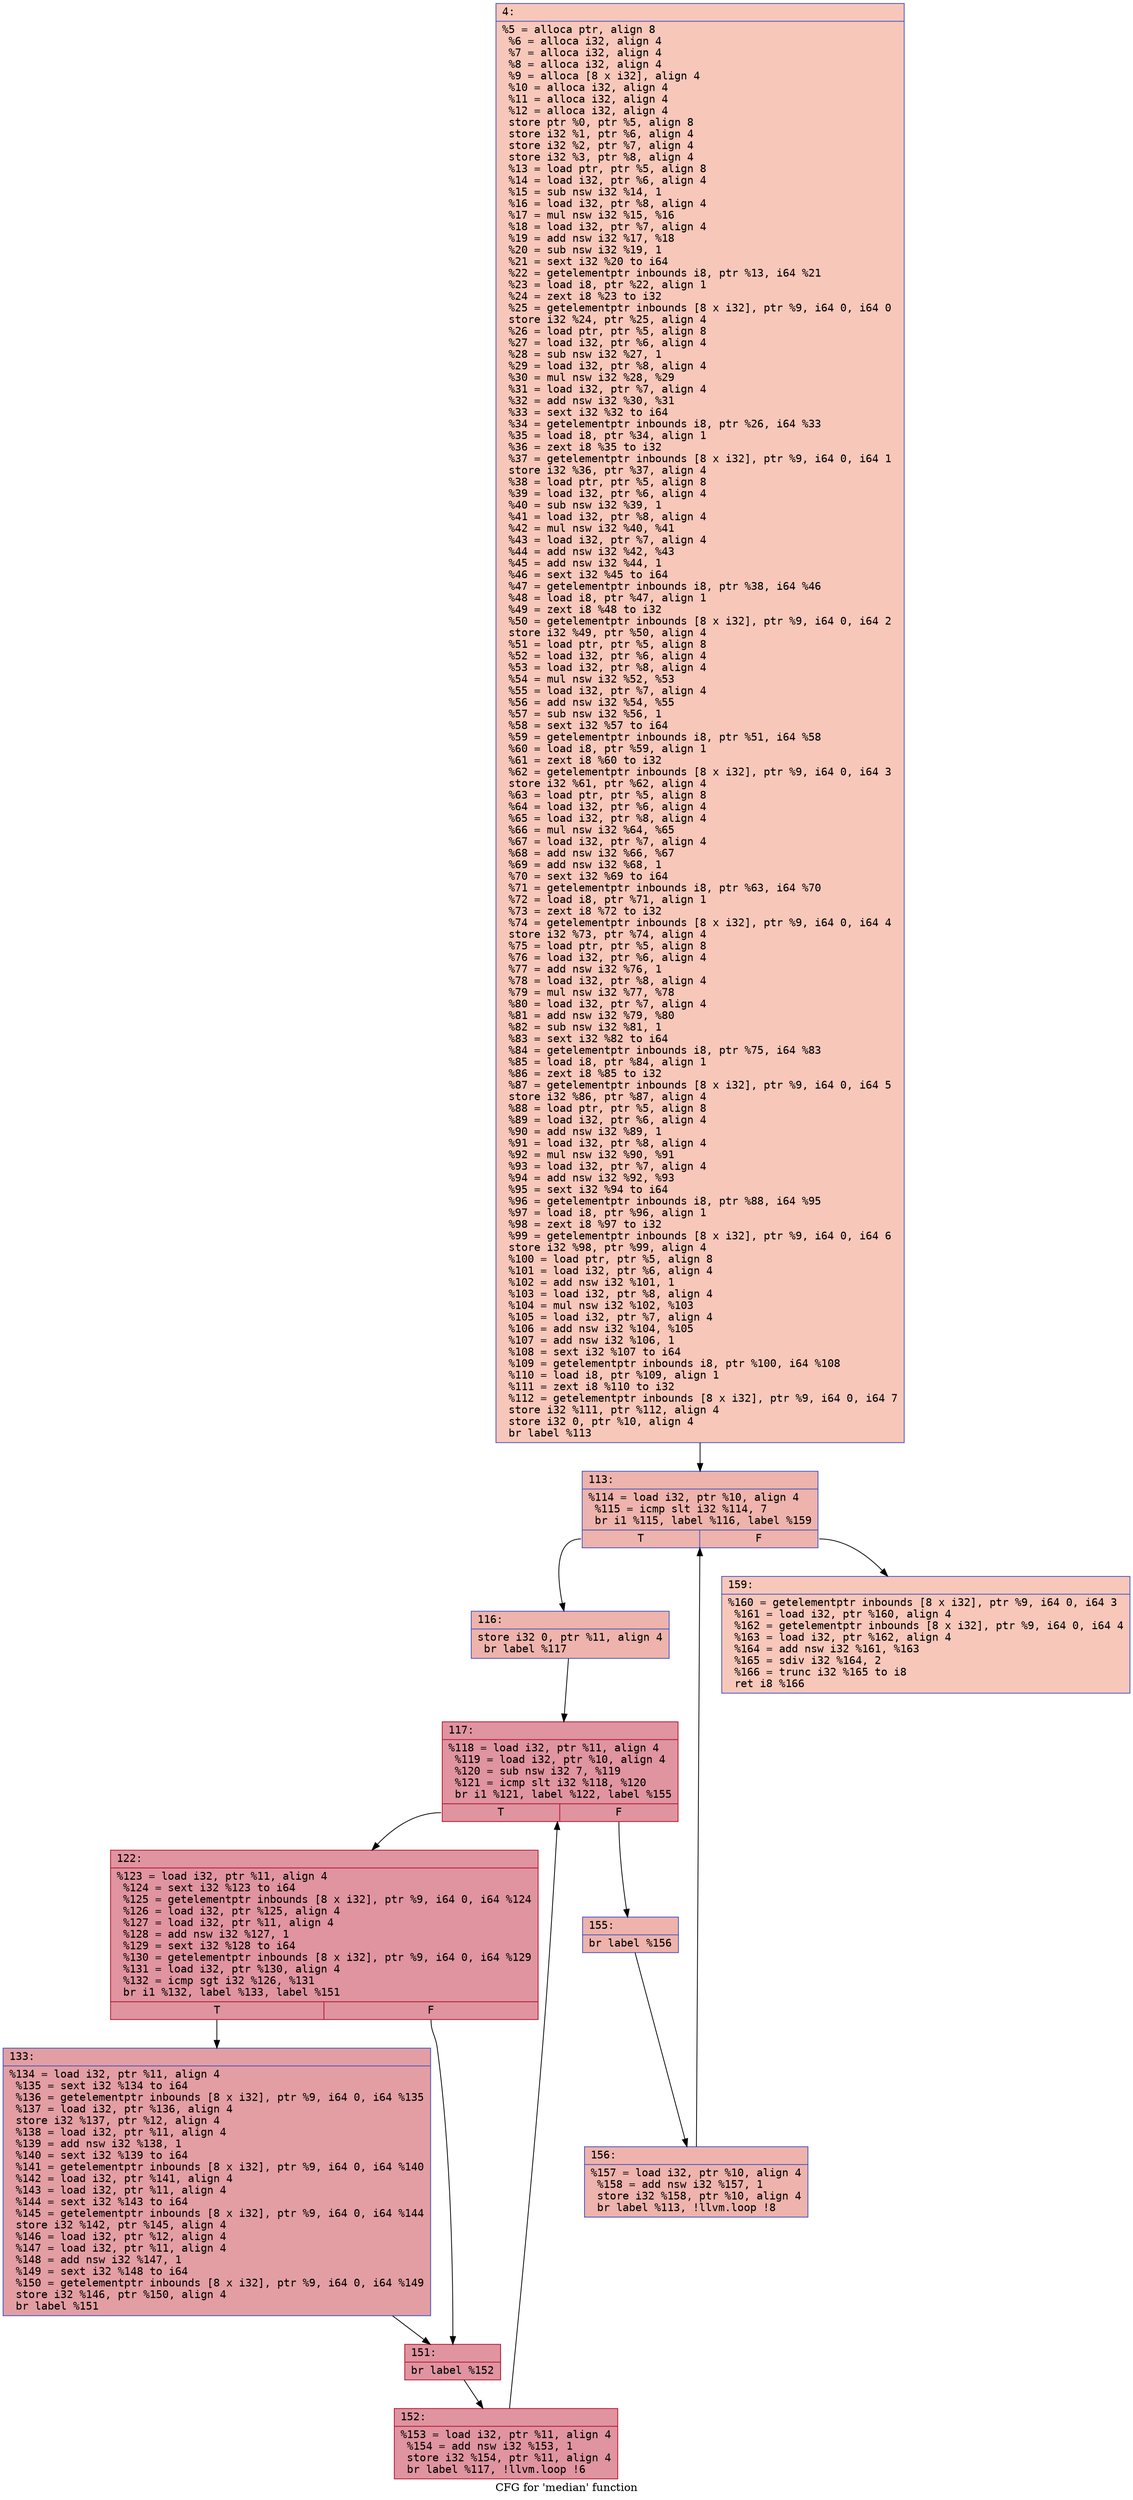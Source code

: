 digraph "CFG for 'median' function" {
	label="CFG for 'median' function";

	Node0x600002bc3c50 [shape=record,color="#3d50c3ff", style=filled, fillcolor="#ec7f6370" fontname="Courier",label="{4:\l|  %5 = alloca ptr, align 8\l  %6 = alloca i32, align 4\l  %7 = alloca i32, align 4\l  %8 = alloca i32, align 4\l  %9 = alloca [8 x i32], align 4\l  %10 = alloca i32, align 4\l  %11 = alloca i32, align 4\l  %12 = alloca i32, align 4\l  store ptr %0, ptr %5, align 8\l  store i32 %1, ptr %6, align 4\l  store i32 %2, ptr %7, align 4\l  store i32 %3, ptr %8, align 4\l  %13 = load ptr, ptr %5, align 8\l  %14 = load i32, ptr %6, align 4\l  %15 = sub nsw i32 %14, 1\l  %16 = load i32, ptr %8, align 4\l  %17 = mul nsw i32 %15, %16\l  %18 = load i32, ptr %7, align 4\l  %19 = add nsw i32 %17, %18\l  %20 = sub nsw i32 %19, 1\l  %21 = sext i32 %20 to i64\l  %22 = getelementptr inbounds i8, ptr %13, i64 %21\l  %23 = load i8, ptr %22, align 1\l  %24 = zext i8 %23 to i32\l  %25 = getelementptr inbounds [8 x i32], ptr %9, i64 0, i64 0\l  store i32 %24, ptr %25, align 4\l  %26 = load ptr, ptr %5, align 8\l  %27 = load i32, ptr %6, align 4\l  %28 = sub nsw i32 %27, 1\l  %29 = load i32, ptr %8, align 4\l  %30 = mul nsw i32 %28, %29\l  %31 = load i32, ptr %7, align 4\l  %32 = add nsw i32 %30, %31\l  %33 = sext i32 %32 to i64\l  %34 = getelementptr inbounds i8, ptr %26, i64 %33\l  %35 = load i8, ptr %34, align 1\l  %36 = zext i8 %35 to i32\l  %37 = getelementptr inbounds [8 x i32], ptr %9, i64 0, i64 1\l  store i32 %36, ptr %37, align 4\l  %38 = load ptr, ptr %5, align 8\l  %39 = load i32, ptr %6, align 4\l  %40 = sub nsw i32 %39, 1\l  %41 = load i32, ptr %8, align 4\l  %42 = mul nsw i32 %40, %41\l  %43 = load i32, ptr %7, align 4\l  %44 = add nsw i32 %42, %43\l  %45 = add nsw i32 %44, 1\l  %46 = sext i32 %45 to i64\l  %47 = getelementptr inbounds i8, ptr %38, i64 %46\l  %48 = load i8, ptr %47, align 1\l  %49 = zext i8 %48 to i32\l  %50 = getelementptr inbounds [8 x i32], ptr %9, i64 0, i64 2\l  store i32 %49, ptr %50, align 4\l  %51 = load ptr, ptr %5, align 8\l  %52 = load i32, ptr %6, align 4\l  %53 = load i32, ptr %8, align 4\l  %54 = mul nsw i32 %52, %53\l  %55 = load i32, ptr %7, align 4\l  %56 = add nsw i32 %54, %55\l  %57 = sub nsw i32 %56, 1\l  %58 = sext i32 %57 to i64\l  %59 = getelementptr inbounds i8, ptr %51, i64 %58\l  %60 = load i8, ptr %59, align 1\l  %61 = zext i8 %60 to i32\l  %62 = getelementptr inbounds [8 x i32], ptr %9, i64 0, i64 3\l  store i32 %61, ptr %62, align 4\l  %63 = load ptr, ptr %5, align 8\l  %64 = load i32, ptr %6, align 4\l  %65 = load i32, ptr %8, align 4\l  %66 = mul nsw i32 %64, %65\l  %67 = load i32, ptr %7, align 4\l  %68 = add nsw i32 %66, %67\l  %69 = add nsw i32 %68, 1\l  %70 = sext i32 %69 to i64\l  %71 = getelementptr inbounds i8, ptr %63, i64 %70\l  %72 = load i8, ptr %71, align 1\l  %73 = zext i8 %72 to i32\l  %74 = getelementptr inbounds [8 x i32], ptr %9, i64 0, i64 4\l  store i32 %73, ptr %74, align 4\l  %75 = load ptr, ptr %5, align 8\l  %76 = load i32, ptr %6, align 4\l  %77 = add nsw i32 %76, 1\l  %78 = load i32, ptr %8, align 4\l  %79 = mul nsw i32 %77, %78\l  %80 = load i32, ptr %7, align 4\l  %81 = add nsw i32 %79, %80\l  %82 = sub nsw i32 %81, 1\l  %83 = sext i32 %82 to i64\l  %84 = getelementptr inbounds i8, ptr %75, i64 %83\l  %85 = load i8, ptr %84, align 1\l  %86 = zext i8 %85 to i32\l  %87 = getelementptr inbounds [8 x i32], ptr %9, i64 0, i64 5\l  store i32 %86, ptr %87, align 4\l  %88 = load ptr, ptr %5, align 8\l  %89 = load i32, ptr %6, align 4\l  %90 = add nsw i32 %89, 1\l  %91 = load i32, ptr %8, align 4\l  %92 = mul nsw i32 %90, %91\l  %93 = load i32, ptr %7, align 4\l  %94 = add nsw i32 %92, %93\l  %95 = sext i32 %94 to i64\l  %96 = getelementptr inbounds i8, ptr %88, i64 %95\l  %97 = load i8, ptr %96, align 1\l  %98 = zext i8 %97 to i32\l  %99 = getelementptr inbounds [8 x i32], ptr %9, i64 0, i64 6\l  store i32 %98, ptr %99, align 4\l  %100 = load ptr, ptr %5, align 8\l  %101 = load i32, ptr %6, align 4\l  %102 = add nsw i32 %101, 1\l  %103 = load i32, ptr %8, align 4\l  %104 = mul nsw i32 %102, %103\l  %105 = load i32, ptr %7, align 4\l  %106 = add nsw i32 %104, %105\l  %107 = add nsw i32 %106, 1\l  %108 = sext i32 %107 to i64\l  %109 = getelementptr inbounds i8, ptr %100, i64 %108\l  %110 = load i8, ptr %109, align 1\l  %111 = zext i8 %110 to i32\l  %112 = getelementptr inbounds [8 x i32], ptr %9, i64 0, i64 7\l  store i32 %111, ptr %112, align 4\l  store i32 0, ptr %10, align 4\l  br label %113\l}"];
	Node0x600002bc3c50 -> Node0x600002bc3ca0[tooltip="4 -> 113\nProbability 100.00%" ];
	Node0x600002bc3ca0 [shape=record,color="#3d50c3ff", style=filled, fillcolor="#d6524470" fontname="Courier",label="{113:\l|  %114 = load i32, ptr %10, align 4\l  %115 = icmp slt i32 %114, 7\l  br i1 %115, label %116, label %159\l|{<s0>T|<s1>F}}"];
	Node0x600002bc3ca0:s0 -> Node0x600002bc3cf0[tooltip="113 -> 116\nProbability 96.88%" ];
	Node0x600002bc3ca0:s1 -> Node0x600002bc3f70[tooltip="113 -> 159\nProbability 3.12%" ];
	Node0x600002bc3cf0 [shape=record,color="#3d50c3ff", style=filled, fillcolor="#d6524470" fontname="Courier",label="{116:\l|  store i32 0, ptr %11, align 4\l  br label %117\l}"];
	Node0x600002bc3cf0 -> Node0x600002bc3d40[tooltip="116 -> 117\nProbability 100.00%" ];
	Node0x600002bc3d40 [shape=record,color="#b70d28ff", style=filled, fillcolor="#b70d2870" fontname="Courier",label="{117:\l|  %118 = load i32, ptr %11, align 4\l  %119 = load i32, ptr %10, align 4\l  %120 = sub nsw i32 7, %119\l  %121 = icmp slt i32 %118, %120\l  br i1 %121, label %122, label %155\l|{<s0>T|<s1>F}}"];
	Node0x600002bc3d40:s0 -> Node0x600002bc3d90[tooltip="117 -> 122\nProbability 96.88%" ];
	Node0x600002bc3d40:s1 -> Node0x600002bc3ed0[tooltip="117 -> 155\nProbability 3.12%" ];
	Node0x600002bc3d90 [shape=record,color="#b70d28ff", style=filled, fillcolor="#b70d2870" fontname="Courier",label="{122:\l|  %123 = load i32, ptr %11, align 4\l  %124 = sext i32 %123 to i64\l  %125 = getelementptr inbounds [8 x i32], ptr %9, i64 0, i64 %124\l  %126 = load i32, ptr %125, align 4\l  %127 = load i32, ptr %11, align 4\l  %128 = add nsw i32 %127, 1\l  %129 = sext i32 %128 to i64\l  %130 = getelementptr inbounds [8 x i32], ptr %9, i64 0, i64 %129\l  %131 = load i32, ptr %130, align 4\l  %132 = icmp sgt i32 %126, %131\l  br i1 %132, label %133, label %151\l|{<s0>T|<s1>F}}"];
	Node0x600002bc3d90:s0 -> Node0x600002bc3de0[tooltip="122 -> 133\nProbability 50.00%" ];
	Node0x600002bc3d90:s1 -> Node0x600002bc3e30[tooltip="122 -> 151\nProbability 50.00%" ];
	Node0x600002bc3de0 [shape=record,color="#3d50c3ff", style=filled, fillcolor="#be242e70" fontname="Courier",label="{133:\l|  %134 = load i32, ptr %11, align 4\l  %135 = sext i32 %134 to i64\l  %136 = getelementptr inbounds [8 x i32], ptr %9, i64 0, i64 %135\l  %137 = load i32, ptr %136, align 4\l  store i32 %137, ptr %12, align 4\l  %138 = load i32, ptr %11, align 4\l  %139 = add nsw i32 %138, 1\l  %140 = sext i32 %139 to i64\l  %141 = getelementptr inbounds [8 x i32], ptr %9, i64 0, i64 %140\l  %142 = load i32, ptr %141, align 4\l  %143 = load i32, ptr %11, align 4\l  %144 = sext i32 %143 to i64\l  %145 = getelementptr inbounds [8 x i32], ptr %9, i64 0, i64 %144\l  store i32 %142, ptr %145, align 4\l  %146 = load i32, ptr %12, align 4\l  %147 = load i32, ptr %11, align 4\l  %148 = add nsw i32 %147, 1\l  %149 = sext i32 %148 to i64\l  %150 = getelementptr inbounds [8 x i32], ptr %9, i64 0, i64 %149\l  store i32 %146, ptr %150, align 4\l  br label %151\l}"];
	Node0x600002bc3de0 -> Node0x600002bc3e30[tooltip="133 -> 151\nProbability 100.00%" ];
	Node0x600002bc3e30 [shape=record,color="#b70d28ff", style=filled, fillcolor="#b70d2870" fontname="Courier",label="{151:\l|  br label %152\l}"];
	Node0x600002bc3e30 -> Node0x600002bc3e80[tooltip="151 -> 152\nProbability 100.00%" ];
	Node0x600002bc3e80 [shape=record,color="#b70d28ff", style=filled, fillcolor="#b70d2870" fontname="Courier",label="{152:\l|  %153 = load i32, ptr %11, align 4\l  %154 = add nsw i32 %153, 1\l  store i32 %154, ptr %11, align 4\l  br label %117, !llvm.loop !6\l}"];
	Node0x600002bc3e80 -> Node0x600002bc3d40[tooltip="152 -> 117\nProbability 100.00%" ];
	Node0x600002bc3ed0 [shape=record,color="#3d50c3ff", style=filled, fillcolor="#d6524470" fontname="Courier",label="{155:\l|  br label %156\l}"];
	Node0x600002bc3ed0 -> Node0x600002bc3f20[tooltip="155 -> 156\nProbability 100.00%" ];
	Node0x600002bc3f20 [shape=record,color="#3d50c3ff", style=filled, fillcolor="#d6524470" fontname="Courier",label="{156:\l|  %157 = load i32, ptr %10, align 4\l  %158 = add nsw i32 %157, 1\l  store i32 %158, ptr %10, align 4\l  br label %113, !llvm.loop !8\l}"];
	Node0x600002bc3f20 -> Node0x600002bc3ca0[tooltip="156 -> 113\nProbability 100.00%" ];
	Node0x600002bc3f70 [shape=record,color="#3d50c3ff", style=filled, fillcolor="#ec7f6370" fontname="Courier",label="{159:\l|  %160 = getelementptr inbounds [8 x i32], ptr %9, i64 0, i64 3\l  %161 = load i32, ptr %160, align 4\l  %162 = getelementptr inbounds [8 x i32], ptr %9, i64 0, i64 4\l  %163 = load i32, ptr %162, align 4\l  %164 = add nsw i32 %161, %163\l  %165 = sdiv i32 %164, 2\l  %166 = trunc i32 %165 to i8\l  ret i8 %166\l}"];
}

